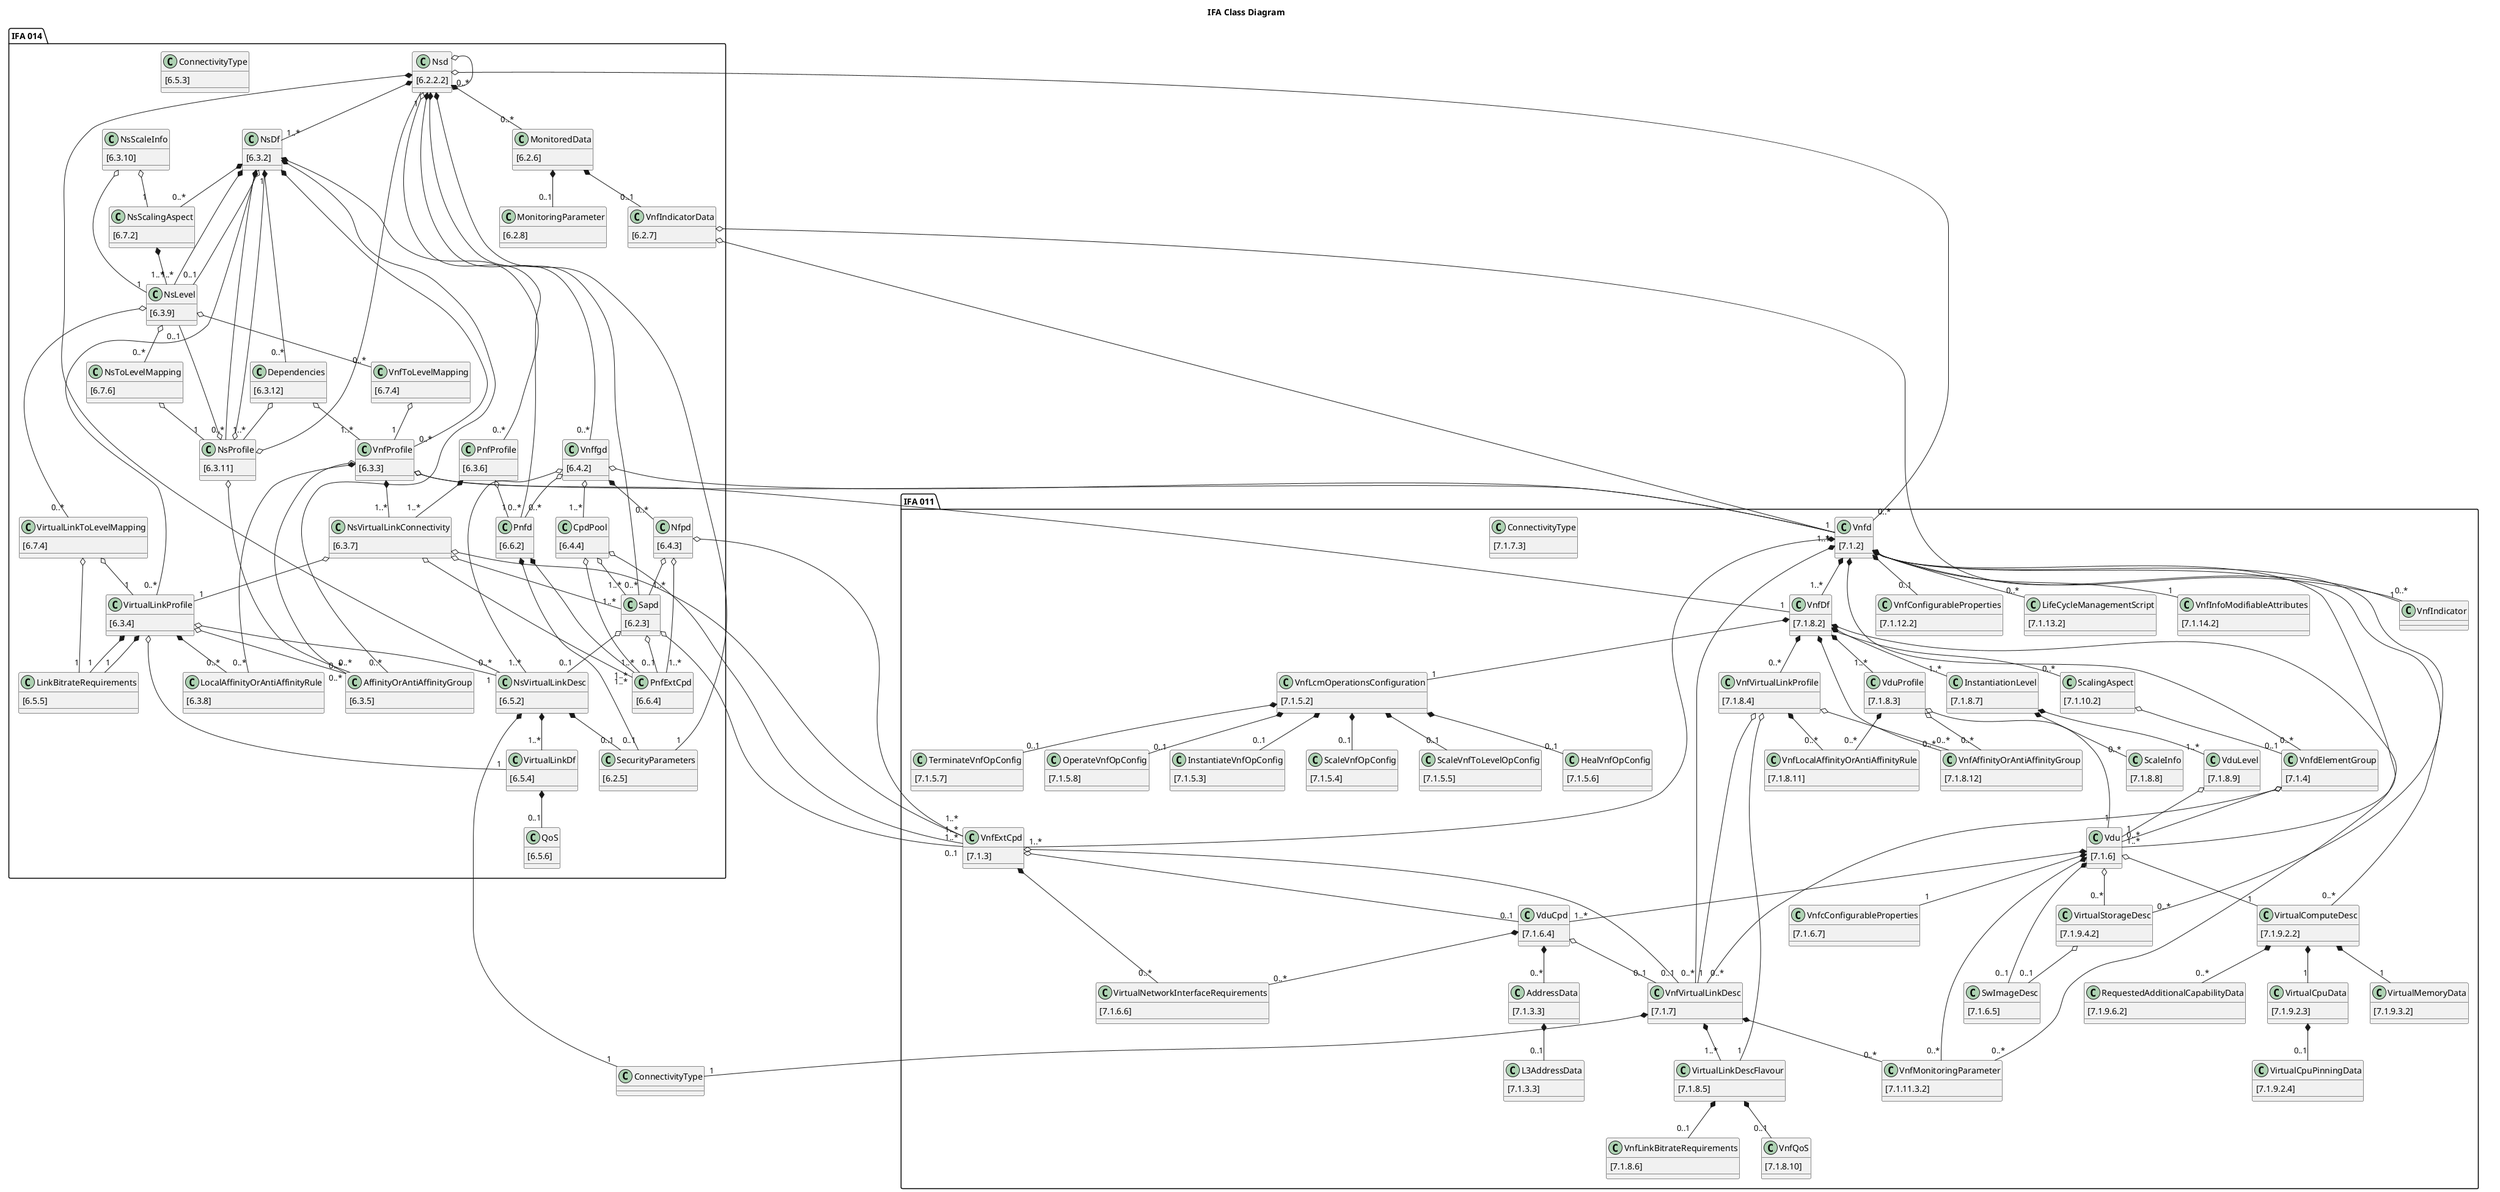@startuml

title IFA Class Diagram

package "IFA 014" {
    class Nsd {
        [6.2.2.2]
    }
    class Sapd {
        [6.2.3]
    }
    class SecurityParameters {
        [6.2.5]
    }
    class MonitoredData {
        [6.2.6]
    }
    class NsDf {
        [6.3.2]
    }
    class Vnffgd {
        [6.4.2]
    }
    class Nfpd {
        [6.4.3]
    }
    class CpdPool {
        [6.4.4]
    }
    class NsVirtualLinkDesc {
        [6.5.2]
    }
    class Pnfd {
        [6.6.2]
    }
    class PnfExtCpd {
        [6.6.4]
    }
    class VnfIndicatorData {
        [6.2.7]
    }
    class MonitoringParameter {
        [6.2.8]
    }
    class VnfProfile {
        [6.3.3]
    }
    class VirtualLinkProfile {
        [6.3.4]
    }
    class AffinityOrAntiAffinityGroup {
        [6.3.5]
    }
    class PnfProfile {
        [6.3.6]
    }
    class NsVirtualLinkConnectivity {
        [6.3.7]
    }
    class LocalAffinityOrAntiAffinityRule {
        [6.3.8]
    }
    class NsLevel {
        [6.3.9]
    }
    class NsScaleInfo {
        [6.3.10]
    }
    class NsProfile {
        [6.3.11]
    }
    /' instantiation order '/
    class Dependencies {
        [6.3.12]
    }
    class ConnectivityType {
        [6.5.3]
    }
    class VirtualLinkDf {
        [6.5.4]
    }
    class LinkBitrateRequirements {
        [6.5.5]
    }
    class QoS {
        [6.5.6]
    }
    class NsScalingAspect {
        [6.7.2]
    }
    class VnfToLevelMapping {
        [6.7.4]
    }
    class VirtualLinkToLevelMapping {
        [6.7.4]
    }
    class NsToLevelMapping {
        [6.7.6]
    }
}
package "IFA 011" {
    class Vnfd {
        [7.1.2]
    }
    class VnfExtCpd {
        [7.1.3]
    }
    class VnfdElementGroup {
        [7.1.4]
    }
    class Vdu {
        [7.1.6]
    }
    class VduCpd {
        [7.1.6.4]
    }
    class VnfIndicator {
    }
    class AddressData {
        [7.1.3.3]
    }
    class L3AddressData {
        [7.1.3.3]
    }
    class VnfLcmOperationsConfiguration {
        [7.1.5.2]
    }
    class InstantiateVnfOpConfig {
        [7.1.5.3]
    }
    class ScaleVnfOpConfig {
        [7.1.5.4]
    }
    class ScaleVnfToLevelOpConfig {
        [7.1.5.5]
    }
    class HealVnfOpConfig {
        [7.1.5.6]
    }
    class TerminateVnfOpConfig {
        [7.1.5.7]
    }
    class OperateVnfOpConfig {
        [7.1.5.8]
    }
    class SwImageDesc {
        [7.1.6.5]
    }
    class VirtualNetworkInterfaceRequirements {
        [7.1.6.6]
    }
    class VnfcConfigurableProperties {
        [7.1.6.7]
    }
    class VnfVirtualLinkDesc {
        [7.1.7]
    }
    class ConnectivityType {
        [7.1.7.3]
    }
    class VnfDf {
        [7.1.8.2]
    }
    class VduProfile {
        [7.1.8.3]
    }
    class VnfVirtualLinkProfile {
        [7.1.8.4]
    }
    class VnfLinkBitrateRequirements {
        [7.1.8.6]
    }
    class InstantiationLevel {
        [7.1.8.7]
    }
    class ScaleInfo {
        [7.1.8.8]
    }
    class VduLevel {
        [7.1.8.9]
    }
    class VnfQoS {
        [7.1.8.10]
    }
    class VnfLocalAffinityOrAntiAffinityRule {
        [7.1.8.11]
    }
    class VnfAffinityOrAntiAffinityGroup {
        [7.1.8.12]
    }
    class VirtualComputeDesc {
        [7.1.9.2.2]
    }
    class VirtualCpuData {
        [7.1.9.2.3]
    }
    class VirtualCpuPinningData {
        [7.1.9.2.4]
    }
    class VirtualMemoryData {
        [7.1.9.3.2]
    }
    class VirtualStorageDesc {
        [7.1.9.4.2]
    }
    class RequestedAdditionalCapabilityData {
        [7.1.9.6.2]
    }
    class ScalingAspect {
        [7.1.10.2]
    }
    class VnfMonitoringParameter {
        [7.1.11.3.2]
    }
    class VnfConfigurableProperties {
        [7.1.12.2]
    }
    class LifeCycleManagementScript {
        [7.1.13.2]
    }
    class VnfInfoModifiableAttributes {
        [7.1.14.2]
    }
    class VirtualLinkDescFlavour {
        [7.1.8.5]
    }
}

    Nsd                           o-- "0..*" Nsd                
    Nsd                           o-- "0..*" Vnfd               
    Nsd                           o-- "0..*" Pnfd               
    Nsd                           *-- "0..*" Sapd               
    Nsd                           *-- "0..*" NsVirtualLinkDesc  
    Nsd                           *-- "0..*" Vnffgd             
    Nsd                           *-- "0..*" MonitoredData      
    Nsd                           *-- "1..*" NsDf               
    Nsd                           *-- "1"    SecurityParameters 
    Sapd                          o-- "0..1" NsVirtualLinkDesc  
    Sapd                          o-- "0..1" VnfExtCpd          
    Sapd                          o-- "0..1" PnfExtCpd          
    MonitoredData                 *-- "0..1" VnfIndicatorData
    MonitoredData                 *-- "0..1" MonitoringParameter
    VnfIndicatorData              o-- "1"    Vnfd
    VnfIndicatorData              o-- "1"    VnfIndicator
    NsDf                          *-- "0..*" VnfProfile
    NsDf                          *-- "0..*" PnfProfile
    NsDf                          *-- "0..*" VirtualLinkProfile
    NsDf                          *-- "0..*" NsScalingAspect
    NsDf                          *-- "0..*" AffinityOrAntiAffinityGroup
    NsDf                          *-- "1..*" NsLevel
    NsDf                          o-- "0..1" NsLevel
    NsDf                          *-- "0..*" NsProfile
    NsDf                          *-- "0..*" Dependencies
    VnfProfile                    o-- "1"    Vnfd
    VnfProfile                    o-- "1"    VnfDf
    VnfProfile                    *-- "0..*" LocalAffinityOrAntiAffinityRule
    VnfProfile                    o-- "0..*" AffinityOrAntiAffinityGroup
    VnfProfile                    *-- "1..*" NsVirtualLinkConnectivity
    VirtualLinkProfile            o-- "1"    NsVirtualLinkDesc
    VirtualLinkProfile            o-- "1"    VirtualLinkDf
    VirtualLinkProfile            *-- "0..*" LocalAffinityOrAntiAffinityRule
    VirtualLinkProfile            o-- "0..*" AffinityOrAntiAffinityGroup
    VirtualLinkProfile            *-- "1"    LinkBitrateRequirements
    VirtualLinkProfile            *-- "1"    LinkBitrateRequirements
    PnfProfile                    o-- "1"    Pnfd
    PnfProfile                    *-- "1..*" NsVirtualLinkConnectivity
    NsVirtualLinkConnectivity     o-- "1"    VirtualLinkProfile
    NsVirtualLinkConnectivity     o-- "1..*" VnfExtCpd
    NsVirtualLinkConnectivity     o-- "1..*" PnfExtCpd
    NsVirtualLinkConnectivity     o-- "1..*" Sapd
    NsLevel                       o-- "0..*" VnfToLevelMapping
    NsLevel                       o-- "0..*" VirtualLinkToLevelMapping
    NsLevel                       o-- "0..*" NsToLevelMapping
    NsScaleInfo                   o-- "1"    NsScalingAspect
    NsScaleInfo                   o-- "1"    NsLevel
    NsProfile                     o-- "1"    Nsd
    NsProfile                     o-- "1"    NsDf
    NsProfile                     o-- "0..1" NsLevel
    NsProfile                     o-- "0..*" AffinityOrAntiAffinityGroup
    Dependencies                  o-- "1..*" VnfProfile
    Dependencies                  o-- "1..*" NsProfile
    VirtualLinkDf                 *-- "0..1" QoS
    Vnffgd                        o-- "1..*" Vnfd               
    Vnffgd                        o-- "0..*" Pnfd               
    Vnffgd                        o-- "1..*" NsVirtualLinkDesc  
    Vnffgd                        o-- "1..*" CpdPool            
    Vnffgd                        *-- "0..*" Nfpd               
    Nfpd                          o-- "1..*" PnfExtCpd          
    Nfpd                          o-- "1..*" Sapd               
    Nfpd                          o-- "1..*" VnfExtCpd          
    CpdPool                       o-- "1..*" PnfExtCpd          
    CpdPool                       o-- "1..*" Sapd               
    CpdPool                       o-- "1..*" VnfExtCpd          
    NsVirtualLinkDesc             *-- "1"    ConnectivityType
    NsVirtualLinkDesc             *-- "1..*" VirtualLinkDf
    NsVirtualLinkDesc             *-- "0..1" SecurityParameters 
    Pnfd                          *-- "1..*" PnfExtCpd          
    Pnfd                          *-- "0..1" SecurityParameters
    NsScalingAspect               *-- "1..*" NsLevel
    VnfToLevelMapping             o-- "1"    VnfProfile
    VirtualLinkToLevelMapping     o-- "1"    VirtualLinkProfile
    VirtualLinkToLevelMapping     o-- "1"    LinkBitrateRequirements
    NsToLevelMapping              o-- "1"    NsProfile
    Vnfd                          *-- "1..*" Vdu                
    Vnfd                          *-- "0..*" VirtualComputeDesc
    Vnfd                          *-- "0..*" VirtualStorageDesc
    Vnfd                          *-- "0..*" VnfVirtualLinkDesc 
    Vnfd                          *-- "1..*" VnfExtCpd          
    Vnfd                          *-- "1..*" VnfDf
    Vnfd                          *-- "0..1" VnfConfigurableProperties
    Vnfd                          *-- "1"    VnfInfoModifiableAttributes
    Vnfd                          *-- "0..*" LifeCycleManagementScript
    Vnfd                          *-- "0..*" VnfdElementGroup   
    Vnfd                          *-- "0..*" VnfIndicator
    VnfExtCpd                     o-- "0..1" VnfVirtualLinkDesc 
    VnfExtCpd                     o-- "0..1" VduCpd             
    VnfExtCpd                     *-- "0..*" VirtualNetworkInterfaceRequirements
    AddressData                   *-- "0..1" L3AddressData
    VnfdElementGroup              o-- "0..*" Vdu                
    VnfdElementGroup              o-- "0..*" VnfVirtualLinkDesc 
    VnfLcmOperationsConfiguration *-- "0..1" InstantiateVnfOpConfig
    VnfLcmOperationsConfiguration *-- "0..1" ScaleVnfOpConfig
    VnfLcmOperationsConfiguration *-- "0..1" ScaleVnfToLevelOpConfig
    VnfLcmOperationsConfiguration *-- "0..1" HealVnfOpConfig
    VnfLcmOperationsConfiguration *-- "0..1" TerminateVnfOpConfig
    VnfLcmOperationsConfiguration *-- "0..1" OperateVnfOpConfig
    Vdu                           *-- "1..*" VduCpd             
    Vdu                           o-- "1"    VirtualComputeDesc
    Vdu                           o-- "0..*" VirtualStorageDesc
    Vdu                           *-- "0..1" SwImageDesc
    Vdu                           *-- "0..*" VnfMonitoringParameter
    Vdu                           *-- "1"    VnfcConfigurableProperties
    VduCpd                        o-- "0..1" VnfVirtualLinkDesc 
    VduCpd                        *-- "0..*" VirtualNetworkInterfaceRequirements
    VduCpd                        *-- "0..*" AddressData
    VnfVirtualLinkDesc            *-- "1..*" VirtualLinkDescFlavour
    VnfVirtualLinkDesc            *-- "1"    ConnectivityType
    VnfVirtualLinkDesc            *-- "0..*" VnfMonitoringParameter
    VnfDf                         *-- "1..*" VduProfile
    VnfDf                         *-- "0..*" VnfVirtualLinkProfile
    VnfDf                         *-- "1..*" InstantiationLevel
    VnfDf                         *-- "1"    VnfLcmOperationsConfiguration
    VnfDf                         *-- "0..*" VnfAffinityOrAntiAffinityGroup
    VnfDf                         *-- "0..*" VnfMonitoringParameter
    VnfDf                         *-- "0..*" ScalingAspect
    VduProfile                    o-- "1"    Vdu
    VduProfile                    *-- "0..*" VnfLocalAffinityOrAntiAffinityRule
    VduProfile                    o-- "0..*" VnfAffinityOrAntiAffinityGroup
    VnfVirtualLinkProfile         o-- "1"    VnfVirtualLinkDesc
    VnfVirtualLinkProfile         o-- "1"    VirtualLinkDescFlavour
    VnfVirtualLinkProfile         *-- "0..*" VnfLocalAffinityOrAntiAffinityRule
    VnfVirtualLinkProfile         o-- "0..*" VnfAffinityOrAntiAffinityGroup
    VirtualLinkDescFlavour        *-- "0..1" VnfLinkBitrateRequirements
    VirtualLinkDescFlavour        *-- "0..1" VnfQoS
    InstantiationLevel            *-- "1..*" VduLevel
    InstantiationLevel            *-- "0..*" ScaleInfo
    VduLevel                      o-- "1"    Vdu
    VirtualComputeDesc            *-- "0..*" RequestedAdditionalCapabilityData
    VirtualComputeDesc            *-- "1"    VirtualMemoryData
    VirtualComputeDesc            *-- "1"    VirtualCpuData
    VirtualCpuData                *-- "0..1" VirtualCpuPinningData
    VirtualStorageDesc            o-- "0..1" SwImageDesc
    ScalingAspect                 o-- "0..1" VnfdElementGroup

@enduml


